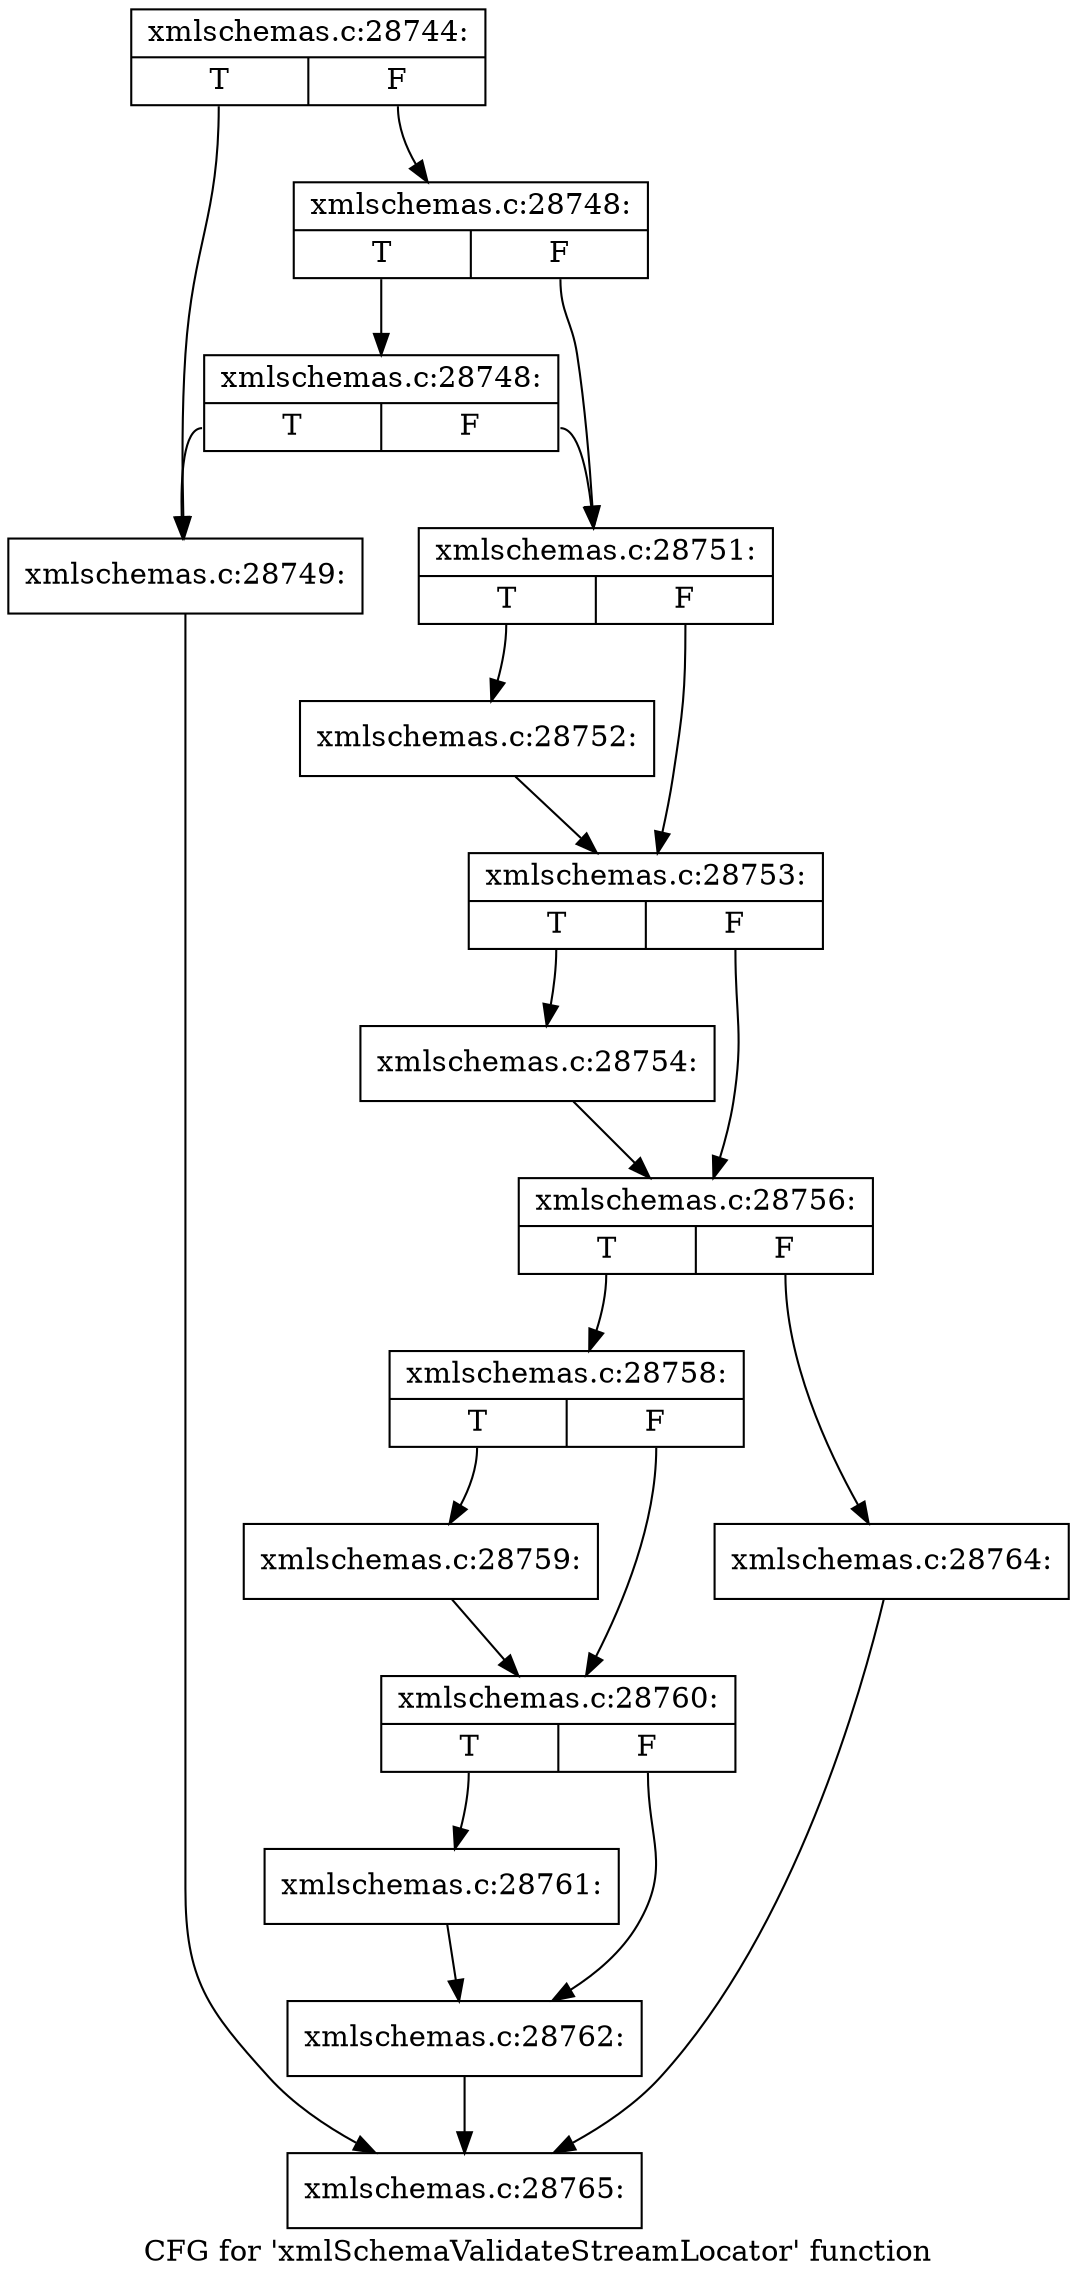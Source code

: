 digraph "CFG for 'xmlSchemaValidateStreamLocator' function" {
	label="CFG for 'xmlSchemaValidateStreamLocator' function";

	Node0x5acf2f0 [shape=record,label="{xmlschemas.c:28744:|{<s0>T|<s1>F}}"];
	Node0x5acf2f0:s0 -> Node0x5ad8570;
	Node0x5acf2f0:s1 -> Node0x5ad8610;
	Node0x5ad8610 [shape=record,label="{xmlschemas.c:28748:|{<s0>T|<s1>F}}"];
	Node0x5ad8610:s0 -> Node0x5ad8990;
	Node0x5ad8610:s1 -> Node0x5ad85c0;
	Node0x5ad8990 [shape=record,label="{xmlschemas.c:28748:|{<s0>T|<s1>F}}"];
	Node0x5ad8990:s0 -> Node0x5ad8570;
	Node0x5ad8990:s1 -> Node0x5ad85c0;
	Node0x5ad8570 [shape=record,label="{xmlschemas.c:28749:}"];
	Node0x5ad8570 -> Node0x5ad66b0;
	Node0x5ad85c0 [shape=record,label="{xmlschemas.c:28751:|{<s0>T|<s1>F}}"];
	Node0x5ad85c0:s0 -> Node0x5ad9020;
	Node0x5ad85c0:s1 -> Node0x5ad9070;
	Node0x5ad9020 [shape=record,label="{xmlschemas.c:28752:}"];
	Node0x5ad9020 -> Node0x5ad9070;
	Node0x5ad9070 [shape=record,label="{xmlschemas.c:28753:|{<s0>T|<s1>F}}"];
	Node0x5ad9070:s0 -> Node0x5ad9590;
	Node0x5ad9070:s1 -> Node0x5ad95e0;
	Node0x5ad9590 [shape=record,label="{xmlschemas.c:28754:}"];
	Node0x5ad9590 -> Node0x5ad95e0;
	Node0x5ad95e0 [shape=record,label="{xmlschemas.c:28756:|{<s0>T|<s1>F}}"];
	Node0x5ad95e0:s0 -> Node0x5ad9d00;
	Node0x5ad95e0:s1 -> Node0x5ad9d50;
	Node0x5ad9d00 [shape=record,label="{xmlschemas.c:28758:|{<s0>T|<s1>F}}"];
	Node0x5ad9d00:s0 -> Node0x5ada240;
	Node0x5ad9d00:s1 -> Node0x5ada290;
	Node0x5ada240 [shape=record,label="{xmlschemas.c:28759:}"];
	Node0x5ada240 -> Node0x5ada290;
	Node0x5ada290 [shape=record,label="{xmlschemas.c:28760:|{<s0>T|<s1>F}}"];
	Node0x5ada290:s0 -> Node0x5adaa10;
	Node0x5ada290:s1 -> Node0x5adaa60;
	Node0x5adaa10 [shape=record,label="{xmlschemas.c:28761:}"];
	Node0x5adaa10 -> Node0x5adaa60;
	Node0x5adaa60 [shape=record,label="{xmlschemas.c:28762:}"];
	Node0x5adaa60 -> Node0x5ad66b0;
	Node0x5ad9d50 [shape=record,label="{xmlschemas.c:28764:}"];
	Node0x5ad9d50 -> Node0x5ad66b0;
	Node0x5ad66b0 [shape=record,label="{xmlschemas.c:28765:}"];
}
